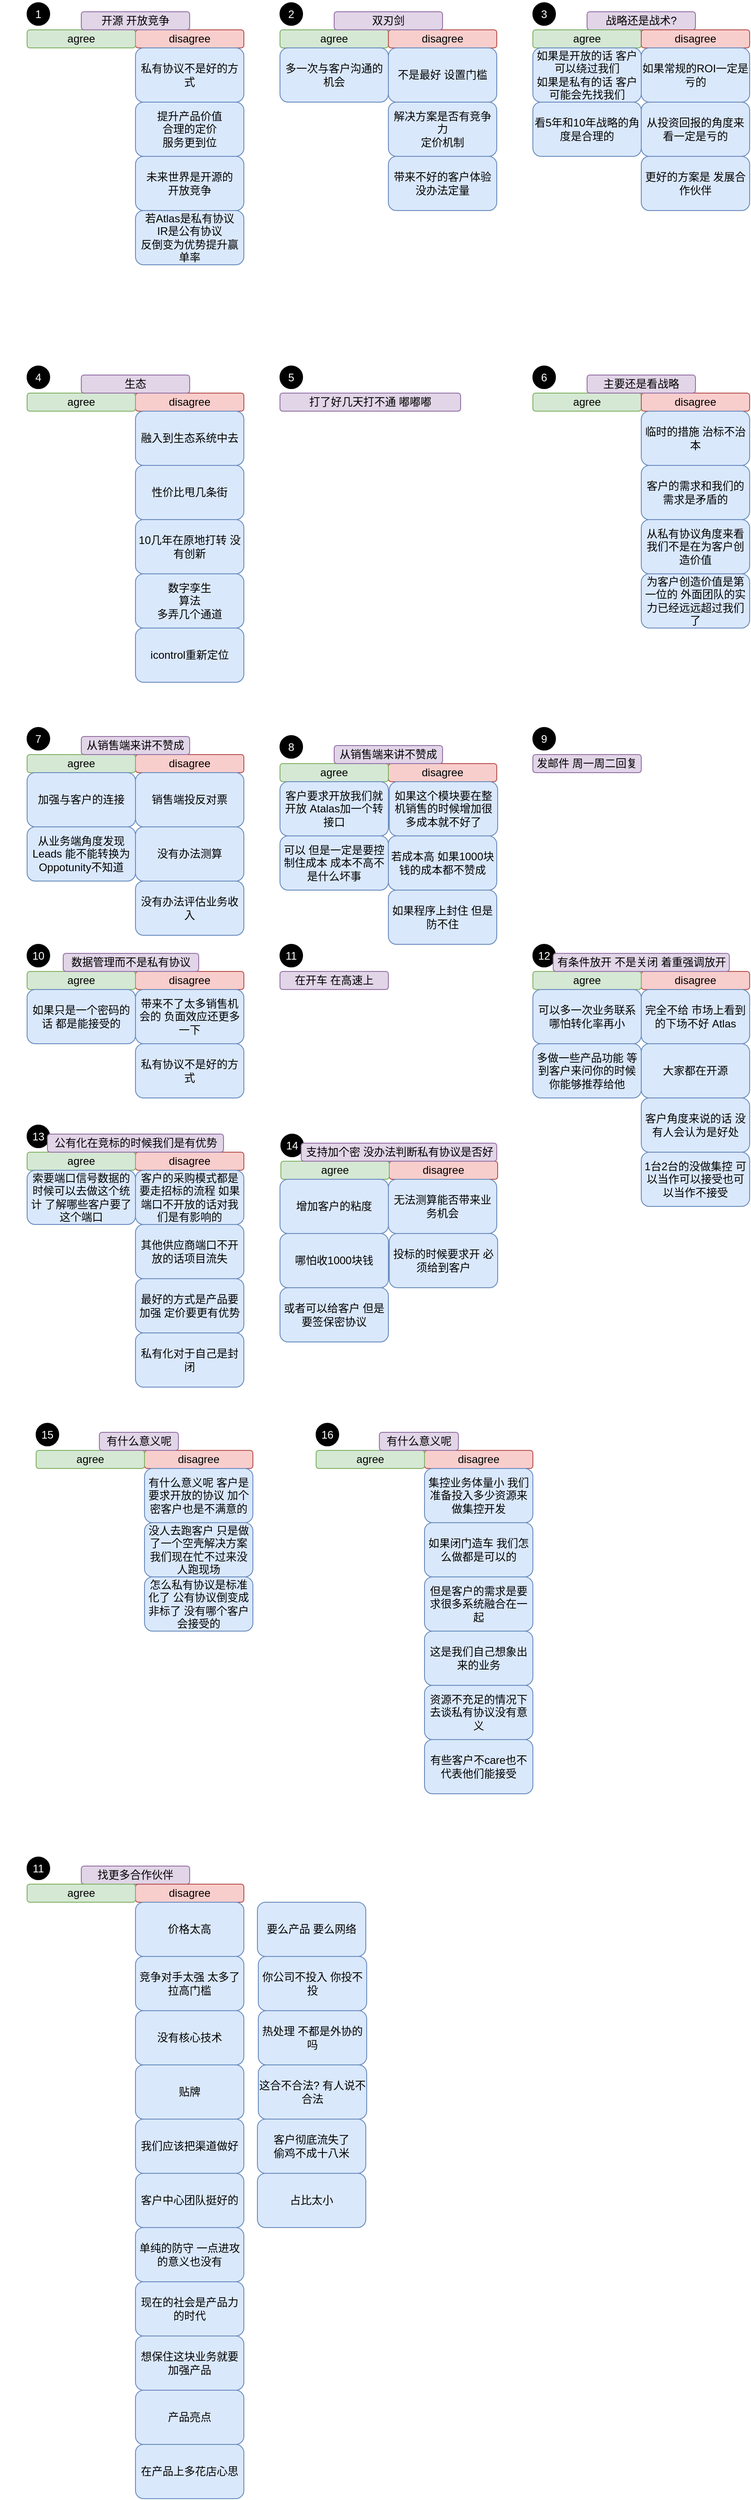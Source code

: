 <mxfile version="21.3.3" type="github">
  <diagram name="Page-1" id="Hgpaj0lZGDFiAf12FXzT">
    <mxGraphModel dx="1560" dy="912" grid="1" gridSize="10" guides="1" tooltips="1" connect="1" arrows="1" fold="1" page="1" pageScale="1" pageWidth="850" pageHeight="1100" math="0" shadow="0">
      <root>
        <mxCell id="0" />
        <mxCell id="1" parent="0" />
        <mxCell id="8dykpLfIF0X6sRC6czNQ-1" value="agree" style="rounded=1;whiteSpace=wrap;html=1;fillColor=#d5e8d4;strokeColor=#82b366;" vertex="1" parent="1">
          <mxGeometry x="320" y="218" width="120" height="20" as="geometry" />
        </mxCell>
        <mxCell id="8dykpLfIF0X6sRC6czNQ-2" value="disagree" style="rounded=1;whiteSpace=wrap;html=1;fillColor=#f8cecc;strokeColor=#b85450;" vertex="1" parent="1">
          <mxGeometry x="160" y="218" width="120" height="20" as="geometry" />
        </mxCell>
        <mxCell id="8dykpLfIF0X6sRC6czNQ-3" value="提升产品价值&lt;br&gt;合理的定价&lt;br&gt;服务更到位" style="rounded=1;whiteSpace=wrap;html=1;fillColor=#dae8fc;strokeColor=#6c8ebf;" vertex="1" parent="1">
          <mxGeometry x="160" y="298" width="120" height="60" as="geometry" />
        </mxCell>
        <mxCell id="8dykpLfIF0X6sRC6czNQ-4" value="未来世界是开源的&lt;br&gt;开放竞争" style="rounded=1;whiteSpace=wrap;html=1;fillColor=#dae8fc;strokeColor=#6c8ebf;" vertex="1" parent="1">
          <mxGeometry x="160" y="358" width="120" height="60" as="geometry" />
        </mxCell>
        <mxCell id="8dykpLfIF0X6sRC6czNQ-5" value="若Atlas是私有协议&lt;br&gt;IR是公有协议&lt;br&gt;反倒变为优势提升赢单率" style="rounded=1;whiteSpace=wrap;html=1;fillColor=#dae8fc;strokeColor=#6c8ebf;" vertex="1" parent="1">
          <mxGeometry x="160" y="418" width="120" height="60" as="geometry" />
        </mxCell>
        <mxCell id="8dykpLfIF0X6sRC6czNQ-6" value="多一次与客户沟通的机会" style="rounded=1;whiteSpace=wrap;html=1;fillColor=#dae8fc;strokeColor=#6c8ebf;" vertex="1" parent="1">
          <mxGeometry x="320" y="238" width="120" height="60" as="geometry" />
        </mxCell>
        <mxCell id="8dykpLfIF0X6sRC6czNQ-7" value="&lt;font color=&quot;#ffffff&quot;&gt;1&lt;/font&gt;" style="ellipse;whiteSpace=wrap;html=1;aspect=fixed;fillColor=#000000;" vertex="1" parent="1">
          <mxGeometry x="40" y="188" width="25" height="25" as="geometry" />
        </mxCell>
        <mxCell id="8dykpLfIF0X6sRC6czNQ-8" value="&lt;font color=&quot;#ffffff&quot;&gt;2&lt;/font&gt;" style="ellipse;whiteSpace=wrap;html=1;aspect=fixed;fillColor=#000000;" vertex="1" parent="1">
          <mxGeometry x="320" y="188" width="25" height="25" as="geometry" />
        </mxCell>
        <mxCell id="8dykpLfIF0X6sRC6czNQ-9" value="disagree" style="rounded=1;whiteSpace=wrap;html=1;fillColor=#f8cecc;strokeColor=#b85450;" vertex="1" parent="1">
          <mxGeometry x="440" y="218" width="120" height="20" as="geometry" />
        </mxCell>
        <mxCell id="8dykpLfIF0X6sRC6czNQ-10" value="不是最好 设置门槛" style="rounded=1;whiteSpace=wrap;html=1;fillColor=#dae8fc;strokeColor=#6c8ebf;" vertex="1" parent="1">
          <mxGeometry x="440" y="238" width="120" height="60" as="geometry" />
        </mxCell>
        <mxCell id="8dykpLfIF0X6sRC6czNQ-11" value="解决方案是否有竞争力&lt;br&gt;定价机制" style="rounded=1;whiteSpace=wrap;html=1;fillColor=#dae8fc;strokeColor=#6c8ebf;" vertex="1" parent="1">
          <mxGeometry x="440" y="298" width="120" height="60" as="geometry" />
        </mxCell>
        <mxCell id="8dykpLfIF0X6sRC6czNQ-12" value="带来不好的客户体验&lt;br&gt;没办法定量" style="rounded=1;whiteSpace=wrap;html=1;fillColor=#dae8fc;strokeColor=#6c8ebf;" vertex="1" parent="1">
          <mxGeometry x="440" y="358" width="120" height="60" as="geometry" />
        </mxCell>
        <mxCell id="8dykpLfIF0X6sRC6czNQ-13" value="&lt;font color=&quot;#ffffff&quot;&gt;3&lt;/font&gt;" style="ellipse;whiteSpace=wrap;html=1;aspect=fixed;fillColor=#000000;" vertex="1" parent="1">
          <mxGeometry x="600" y="188" width="25" height="25" as="geometry" />
        </mxCell>
        <mxCell id="8dykpLfIF0X6sRC6czNQ-14" value="战略还是战术?" style="rounded=1;whiteSpace=wrap;html=1;fillColor=#e1d5e7;strokeColor=#9673a6;" vertex="1" parent="1">
          <mxGeometry x="660" y="198" width="120" height="20" as="geometry" />
        </mxCell>
        <mxCell id="8dykpLfIF0X6sRC6czNQ-15" value="agree" style="rounded=1;whiteSpace=wrap;html=1;fillColor=#d5e8d4;strokeColor=#82b366;" vertex="1" parent="1">
          <mxGeometry x="600" y="218" width="120" height="20" as="geometry" />
        </mxCell>
        <mxCell id="8dykpLfIF0X6sRC6czNQ-16" value="disagree" style="rounded=1;whiteSpace=wrap;html=1;fillColor=#f8cecc;strokeColor=#b85450;" vertex="1" parent="1">
          <mxGeometry x="720" y="218" width="120" height="20" as="geometry" />
        </mxCell>
        <mxCell id="8dykpLfIF0X6sRC6czNQ-17" value="agree" style="rounded=1;whiteSpace=wrap;html=1;fillColor=#d5e8d4;strokeColor=#82b366;" vertex="1" parent="1">
          <mxGeometry x="40" y="218" width="120" height="20" as="geometry" />
        </mxCell>
        <mxCell id="8dykpLfIF0X6sRC6czNQ-18" value="如果是开放的话 客户可以绕过我们&lt;br&gt;如果是私有的话 客户可能会先找我们" style="rounded=1;whiteSpace=wrap;html=1;fillColor=#dae8fc;strokeColor=#6c8ebf;" vertex="1" parent="1">
          <mxGeometry x="600" y="238" width="120" height="60" as="geometry" />
        </mxCell>
        <mxCell id="8dykpLfIF0X6sRC6czNQ-19" value="如果常规的ROI一定是亏的" style="rounded=1;whiteSpace=wrap;html=1;fillColor=#dae8fc;strokeColor=#6c8ebf;" vertex="1" parent="1">
          <mxGeometry x="720" y="238" width="120" height="60" as="geometry" />
        </mxCell>
        <mxCell id="8dykpLfIF0X6sRC6czNQ-20" value="看5年和10年战略的角度是合理的" style="rounded=1;whiteSpace=wrap;html=1;fillColor=#dae8fc;strokeColor=#6c8ebf;" vertex="1" parent="1">
          <mxGeometry x="600" y="298" width="120" height="60" as="geometry" />
        </mxCell>
        <mxCell id="8dykpLfIF0X6sRC6czNQ-21" value="从投资回报的角度来看一定是亏的" style="rounded=1;whiteSpace=wrap;html=1;fillColor=#dae8fc;strokeColor=#6c8ebf;" vertex="1" parent="1">
          <mxGeometry x="720" y="298" width="120" height="60" as="geometry" />
        </mxCell>
        <mxCell id="8dykpLfIF0X6sRC6czNQ-22" value="更好的方案是 发展合作伙伴" style="rounded=1;whiteSpace=wrap;html=1;fillColor=#dae8fc;strokeColor=#6c8ebf;" vertex="1" parent="1">
          <mxGeometry x="720" y="358" width="120" height="60" as="geometry" />
        </mxCell>
        <mxCell id="8dykpLfIF0X6sRC6czNQ-23" value="&lt;font color=&quot;#ffffff&quot;&gt;4&lt;/font&gt;" style="ellipse;whiteSpace=wrap;html=1;aspect=fixed;fillColor=#000000;" vertex="1" parent="1">
          <mxGeometry x="40" y="590" width="25" height="25" as="geometry" />
        </mxCell>
        <mxCell id="8dykpLfIF0X6sRC6czNQ-24" value="disagree" style="rounded=1;whiteSpace=wrap;html=1;fillColor=#f8cecc;strokeColor=#b85450;" vertex="1" parent="1">
          <mxGeometry x="160" y="620" width="120" height="20" as="geometry" />
        </mxCell>
        <mxCell id="8dykpLfIF0X6sRC6czNQ-25" value="agree" style="rounded=1;whiteSpace=wrap;html=1;fillColor=#d5e8d4;strokeColor=#82b366;" vertex="1" parent="1">
          <mxGeometry x="40" y="620" width="120" height="20" as="geometry" />
        </mxCell>
        <mxCell id="8dykpLfIF0X6sRC6czNQ-26" value="融入到生态系统中去" style="rounded=1;whiteSpace=wrap;html=1;fillColor=#dae8fc;strokeColor=#6c8ebf;" vertex="1" parent="1">
          <mxGeometry x="160" y="640" width="120" height="60" as="geometry" />
        </mxCell>
        <mxCell id="8dykpLfIF0X6sRC6czNQ-27" value="10几年在原地打转 没有创新" style="rounded=1;whiteSpace=wrap;html=1;fillColor=#dae8fc;strokeColor=#6c8ebf;" vertex="1" parent="1">
          <mxGeometry x="160" y="760" width="120" height="60" as="geometry" />
        </mxCell>
        <mxCell id="8dykpLfIF0X6sRC6czNQ-28" value="数字孪生&lt;br&gt;算法&lt;br&gt;多弄几个通道" style="rounded=1;whiteSpace=wrap;html=1;fillColor=#dae8fc;strokeColor=#6c8ebf;" vertex="1" parent="1">
          <mxGeometry x="160" y="820" width="120" height="60" as="geometry" />
        </mxCell>
        <mxCell id="8dykpLfIF0X6sRC6czNQ-29" value="icontrol重新定位" style="rounded=1;whiteSpace=wrap;html=1;fillColor=#dae8fc;strokeColor=#6c8ebf;" vertex="1" parent="1">
          <mxGeometry x="160" y="880" width="120" height="60" as="geometry" />
        </mxCell>
        <mxCell id="8dykpLfIF0X6sRC6czNQ-30" value="性价比甩几条街" style="rounded=1;whiteSpace=wrap;html=1;fillColor=#dae8fc;strokeColor=#6c8ebf;" vertex="1" parent="1">
          <mxGeometry x="160" y="700" width="120" height="60" as="geometry" />
        </mxCell>
        <mxCell id="8dykpLfIF0X6sRC6czNQ-31" value="&lt;font color=&quot;#ffffff&quot;&gt;5&lt;/font&gt;" style="ellipse;whiteSpace=wrap;html=1;aspect=fixed;fillColor=#000000;" vertex="1" parent="1">
          <mxGeometry x="320" y="590" width="25" height="25" as="geometry" />
        </mxCell>
        <mxCell id="8dykpLfIF0X6sRC6czNQ-32" value="打了好几天打不通 嘟嘟嘟" style="rounded=1;whiteSpace=wrap;html=1;fillColor=#e1d5e7;strokeColor=#9673a6;" vertex="1" parent="1">
          <mxGeometry x="320" y="620" width="200" height="20" as="geometry" />
        </mxCell>
        <mxCell id="8dykpLfIF0X6sRC6czNQ-33" value="&lt;font color=&quot;#ffffff&quot;&gt;6&lt;/font&gt;" style="ellipse;whiteSpace=wrap;html=1;aspect=fixed;fillColor=#000000;" vertex="1" parent="1">
          <mxGeometry x="600" y="590" width="25" height="25" as="geometry" />
        </mxCell>
        <mxCell id="8dykpLfIF0X6sRC6czNQ-34" value="agree" style="rounded=1;whiteSpace=wrap;html=1;fillColor=#d5e8d4;strokeColor=#82b366;" vertex="1" parent="1">
          <mxGeometry x="600" y="620" width="120" height="20" as="geometry" />
        </mxCell>
        <mxCell id="8dykpLfIF0X6sRC6czNQ-35" value="disagree" style="rounded=1;whiteSpace=wrap;html=1;fillColor=#f8cecc;strokeColor=#b85450;" vertex="1" parent="1">
          <mxGeometry x="720" y="620" width="120" height="20" as="geometry" />
        </mxCell>
        <mxCell id="8dykpLfIF0X6sRC6czNQ-36" value="主要还是看战略" style="rounded=1;whiteSpace=wrap;html=1;fillColor=#e1d5e7;strokeColor=#9673a6;" vertex="1" parent="1">
          <mxGeometry x="660" y="600" width="120" height="20" as="geometry" />
        </mxCell>
        <mxCell id="8dykpLfIF0X6sRC6czNQ-37" value="临时的措施 治标不治本" style="rounded=1;whiteSpace=wrap;html=1;fillColor=#dae8fc;strokeColor=#6c8ebf;" vertex="1" parent="1">
          <mxGeometry x="720" y="640" width="120" height="60" as="geometry" />
        </mxCell>
        <mxCell id="8dykpLfIF0X6sRC6czNQ-38" value="客户的需求和我们的需求是矛盾的" style="rounded=1;whiteSpace=wrap;html=1;fillColor=#dae8fc;strokeColor=#6c8ebf;" vertex="1" parent="1">
          <mxGeometry x="720" y="700" width="120" height="60" as="geometry" />
        </mxCell>
        <mxCell id="8dykpLfIF0X6sRC6czNQ-39" value="从私有协议角度来看我们不是在为客户创造价值" style="rounded=1;whiteSpace=wrap;html=1;fillColor=#dae8fc;strokeColor=#6c8ebf;" vertex="1" parent="1">
          <mxGeometry x="720" y="760" width="120" height="60" as="geometry" />
        </mxCell>
        <mxCell id="8dykpLfIF0X6sRC6czNQ-40" value="为客户创造价值是第一位的 外面团队的实力已经远远超过我们了" style="rounded=1;whiteSpace=wrap;html=1;fillColor=#dae8fc;strokeColor=#6c8ebf;" vertex="1" parent="1">
          <mxGeometry x="720" y="820" width="120" height="60" as="geometry" />
        </mxCell>
        <mxCell id="8dykpLfIF0X6sRC6czNQ-41" value="&lt;font color=&quot;#ffffff&quot;&gt;7&lt;/font&gt;" style="ellipse;whiteSpace=wrap;html=1;aspect=fixed;fillColor=#000000;" vertex="1" parent="1">
          <mxGeometry x="40" y="990" width="25" height="25" as="geometry" />
        </mxCell>
        <mxCell id="8dykpLfIF0X6sRC6czNQ-42" value="disagree" style="rounded=1;whiteSpace=wrap;html=1;fillColor=#f8cecc;strokeColor=#b85450;" vertex="1" parent="1">
          <mxGeometry x="160" y="1020" width="120" height="20" as="geometry" />
        </mxCell>
        <mxCell id="8dykpLfIF0X6sRC6czNQ-43" value="agree" style="rounded=1;whiteSpace=wrap;html=1;fillColor=#d5e8d4;strokeColor=#82b366;" vertex="1" parent="1">
          <mxGeometry x="40" y="1020" width="120" height="20" as="geometry" />
        </mxCell>
        <mxCell id="8dykpLfIF0X6sRC6czNQ-44" value="销售端投反对票" style="rounded=1;whiteSpace=wrap;html=1;fillColor=#dae8fc;strokeColor=#6c8ebf;" vertex="1" parent="1">
          <mxGeometry x="160" y="1040" width="120" height="60" as="geometry" />
        </mxCell>
        <mxCell id="8dykpLfIF0X6sRC6czNQ-45" value="没有办法测算" style="rounded=1;whiteSpace=wrap;html=1;fillColor=#dae8fc;strokeColor=#6c8ebf;" vertex="1" parent="1">
          <mxGeometry x="160" y="1100" width="120" height="60" as="geometry" />
        </mxCell>
        <mxCell id="8dykpLfIF0X6sRC6czNQ-46" value="加强与客户的连接" style="rounded=1;whiteSpace=wrap;html=1;fillColor=#dae8fc;strokeColor=#6c8ebf;" vertex="1" parent="1">
          <mxGeometry x="40" y="1040" width="120" height="60" as="geometry" />
        </mxCell>
        <mxCell id="8dykpLfIF0X6sRC6czNQ-47" value="没有办法评估业务收入" style="rounded=1;whiteSpace=wrap;html=1;fillColor=#dae8fc;strokeColor=#6c8ebf;" vertex="1" parent="1">
          <mxGeometry x="160" y="1160" width="120" height="60" as="geometry" />
        </mxCell>
        <mxCell id="8dykpLfIF0X6sRC6czNQ-48" value="从业务端角度发现Leads 能不能转换为Oppotunity不知道" style="rounded=1;whiteSpace=wrap;html=1;fillColor=#dae8fc;strokeColor=#6c8ebf;" vertex="1" parent="1">
          <mxGeometry x="40" y="1100" width="120" height="60" as="geometry" />
        </mxCell>
        <mxCell id="8dykpLfIF0X6sRC6czNQ-49" value="&lt;font color=&quot;#ffffff&quot;&gt;8&lt;/font&gt;" style="ellipse;whiteSpace=wrap;html=1;aspect=fixed;fillColor=#000000;" vertex="1" parent="1">
          <mxGeometry x="320" y="999" width="25" height="25" as="geometry" />
        </mxCell>
        <mxCell id="8dykpLfIF0X6sRC6czNQ-50" value="&lt;font color=&quot;#ffffff&quot;&gt;9&lt;/font&gt;" style="ellipse;whiteSpace=wrap;html=1;aspect=fixed;fillColor=#000000;" vertex="1" parent="1">
          <mxGeometry x="600" y="990" width="25" height="25" as="geometry" />
        </mxCell>
        <mxCell id="8dykpLfIF0X6sRC6czNQ-51" value="发邮件 周一周二回复" style="rounded=1;whiteSpace=wrap;html=1;fillColor=#e1d5e7;strokeColor=#9673a6;" vertex="1" parent="1">
          <mxGeometry x="600" y="1020" width="120" height="20" as="geometry" />
        </mxCell>
        <mxCell id="8dykpLfIF0X6sRC6czNQ-52" value="&lt;font color=&quot;#ffffff&quot;&gt;10&lt;/font&gt;" style="ellipse;whiteSpace=wrap;html=1;aspect=fixed;fillColor=#000000;" vertex="1" parent="1">
          <mxGeometry x="40" y="1230" width="25" height="25" as="geometry" />
        </mxCell>
        <mxCell id="8dykpLfIF0X6sRC6czNQ-53" value="disagree" style="rounded=1;whiteSpace=wrap;html=1;fillColor=#f8cecc;strokeColor=#b85450;" vertex="1" parent="1">
          <mxGeometry x="160" y="1260" width="120" height="20" as="geometry" />
        </mxCell>
        <mxCell id="8dykpLfIF0X6sRC6czNQ-54" value="agree" style="rounded=1;whiteSpace=wrap;html=1;fillColor=#d5e8d4;strokeColor=#82b366;" vertex="1" parent="1">
          <mxGeometry x="40" y="1260" width="120" height="20" as="geometry" />
        </mxCell>
        <mxCell id="8dykpLfIF0X6sRC6czNQ-55" value="带来不了太多销售机会的 负面效应还更多一下" style="rounded=1;whiteSpace=wrap;html=1;fillColor=#dae8fc;strokeColor=#6c8ebf;" vertex="1" parent="1">
          <mxGeometry x="160" y="1280" width="120" height="60" as="geometry" />
        </mxCell>
        <mxCell id="8dykpLfIF0X6sRC6czNQ-56" value="如果只是一个密码的话 都是能接受的" style="rounded=1;whiteSpace=wrap;html=1;fillColor=#dae8fc;strokeColor=#6c8ebf;" vertex="1" parent="1">
          <mxGeometry x="40" y="1280" width="120" height="60" as="geometry" />
        </mxCell>
        <mxCell id="8dykpLfIF0X6sRC6czNQ-57" value="" style="shape=image;html=1;verticalAlign=top;verticalLabelPosition=bottom;labelBackgroundColor=#ffffff;imageAspect=0;aspect=fixed;image=https://cdn4.iconfinder.com/data/icons/essentials-72/24/039_-_Cross-128.png" vertex="1" parent="1">
          <mxGeometry x="10" y="185.5" width="30" height="30" as="geometry" />
        </mxCell>
        <mxCell id="8dykpLfIF0X6sRC6czNQ-58" value="" style="shape=image;html=1;verticalAlign=top;verticalLabelPosition=bottom;labelBackgroundColor=#ffffff;imageAspect=0;aspect=fixed;image=https://cdn4.iconfinder.com/data/icons/web-ui-color/128/Checkmark-128.png" vertex="1" parent="1">
          <mxGeometry x="290" y="185.5" width="30" height="30" as="geometry" />
        </mxCell>
        <mxCell id="8dykpLfIF0X6sRC6czNQ-59" value="" style="shape=image;html=1;verticalAlign=top;verticalLabelPosition=bottom;labelBackgroundColor=#ffffff;imageAspect=0;aspect=fixed;image=https://cdn4.iconfinder.com/data/icons/web-ui-color/128/Checkmark-128.png" vertex="1" parent="1">
          <mxGeometry x="570" y="185.5" width="30" height="30" as="geometry" />
        </mxCell>
        <mxCell id="8dykpLfIF0X6sRC6czNQ-60" value="" style="shape=image;html=1;verticalAlign=top;verticalLabelPosition=bottom;labelBackgroundColor=#ffffff;imageAspect=0;aspect=fixed;image=https://cdn4.iconfinder.com/data/icons/essentials-72/24/039_-_Cross-128.png" vertex="1" parent="1">
          <mxGeometry x="10" y="587.5" width="30" height="30" as="geometry" />
        </mxCell>
        <mxCell id="8dykpLfIF0X6sRC6czNQ-61" value="" style="shape=image;html=1;verticalAlign=top;verticalLabelPosition=bottom;labelBackgroundColor=#ffffff;imageAspect=0;aspect=fixed;image=https://cdn4.iconfinder.com/data/icons/web-ui-color/128/Checkmark-128.png" vertex="1" parent="1">
          <mxGeometry x="570" y="587.5" width="30" height="30" as="geometry" />
        </mxCell>
        <mxCell id="8dykpLfIF0X6sRC6czNQ-62" value="" style="shape=image;html=1;verticalAlign=top;verticalLabelPosition=bottom;labelBackgroundColor=#ffffff;imageAspect=0;aspect=fixed;image=https://cdn4.iconfinder.com/data/icons/essentials-72/24/039_-_Cross-128.png" vertex="1" parent="1">
          <mxGeometry x="10" y="987.5" width="30" height="30" as="geometry" />
        </mxCell>
        <mxCell id="8dykpLfIF0X6sRC6czNQ-63" value="数据管理而不是私有协议" style="rounded=1;whiteSpace=wrap;html=1;fillColor=#e1d5e7;strokeColor=#9673a6;" vertex="1" parent="1">
          <mxGeometry x="80" y="1240" width="150" height="20" as="geometry" />
        </mxCell>
        <mxCell id="8dykpLfIF0X6sRC6czNQ-64" value="私有协议不是好的方式" style="rounded=1;whiteSpace=wrap;html=1;fillColor=#dae8fc;strokeColor=#6c8ebf;" vertex="1" parent="1">
          <mxGeometry x="160" y="1340" width="120" height="60" as="geometry" />
        </mxCell>
        <mxCell id="8dykpLfIF0X6sRC6czNQ-65" value="私有协议不是好的方式" style="rounded=1;whiteSpace=wrap;html=1;fillColor=#dae8fc;strokeColor=#6c8ebf;" vertex="1" parent="1">
          <mxGeometry x="160" y="238" width="120" height="60" as="geometry" />
        </mxCell>
        <mxCell id="8dykpLfIF0X6sRC6czNQ-66" value="开源 开放竞争" style="rounded=1;whiteSpace=wrap;html=1;fillColor=#e1d5e7;strokeColor=#9673a6;" vertex="1" parent="1">
          <mxGeometry x="100" y="198" width="120" height="20" as="geometry" />
        </mxCell>
        <mxCell id="8dykpLfIF0X6sRC6czNQ-67" value="生态" style="rounded=1;whiteSpace=wrap;html=1;fillColor=#e1d5e7;strokeColor=#9673a6;" vertex="1" parent="1">
          <mxGeometry x="100" y="600" width="120" height="20" as="geometry" />
        </mxCell>
        <mxCell id="8dykpLfIF0X6sRC6czNQ-68" value="从销售端来讲不赞成" style="rounded=1;whiteSpace=wrap;html=1;fillColor=#e1d5e7;strokeColor=#9673a6;" vertex="1" parent="1">
          <mxGeometry x="100" y="1000" width="120" height="20" as="geometry" />
        </mxCell>
        <mxCell id="8dykpLfIF0X6sRC6czNQ-69" value="双刃剑" style="rounded=1;whiteSpace=wrap;html=1;fillColor=#e1d5e7;strokeColor=#9673a6;" vertex="1" parent="1">
          <mxGeometry x="380" y="198" width="120" height="20" as="geometry" />
        </mxCell>
        <mxCell id="8dykpLfIF0X6sRC6czNQ-70" value="&lt;font color=&quot;#ffffff&quot;&gt;11&lt;/font&gt;" style="ellipse;whiteSpace=wrap;html=1;aspect=fixed;fillColor=#000000;" vertex="1" parent="1">
          <mxGeometry x="320" y="1230" width="25" height="25" as="geometry" />
        </mxCell>
        <mxCell id="8dykpLfIF0X6sRC6czNQ-71" value="在开车 在高速上" style="rounded=1;whiteSpace=wrap;html=1;fillColor=#e1d5e7;strokeColor=#9673a6;" vertex="1" parent="1">
          <mxGeometry x="320" y="1260" width="120" height="20" as="geometry" />
        </mxCell>
        <mxCell id="8dykpLfIF0X6sRC6czNQ-72" value="&lt;font color=&quot;#ffffff&quot;&gt;12&lt;/font&gt;" style="ellipse;whiteSpace=wrap;html=1;aspect=fixed;fillColor=#000000;" vertex="1" parent="1">
          <mxGeometry x="600" y="1230" width="25" height="25" as="geometry" />
        </mxCell>
        <mxCell id="8dykpLfIF0X6sRC6czNQ-73" value="disagree" style="rounded=1;whiteSpace=wrap;html=1;fillColor=#f8cecc;strokeColor=#b85450;" vertex="1" parent="1">
          <mxGeometry x="720" y="1260" width="120" height="20" as="geometry" />
        </mxCell>
        <mxCell id="8dykpLfIF0X6sRC6czNQ-74" value="agree" style="rounded=1;whiteSpace=wrap;html=1;fillColor=#d5e8d4;strokeColor=#82b366;" vertex="1" parent="1">
          <mxGeometry x="600" y="1260" width="120" height="20" as="geometry" />
        </mxCell>
        <mxCell id="8dykpLfIF0X6sRC6czNQ-75" value="完全不给 市场上看到的下场不好 Atlas" style="rounded=1;whiteSpace=wrap;html=1;fillColor=#dae8fc;strokeColor=#6c8ebf;" vertex="1" parent="1">
          <mxGeometry x="720" y="1280" width="120" height="60" as="geometry" />
        </mxCell>
        <mxCell id="8dykpLfIF0X6sRC6czNQ-76" value="可以多一次业务联系 哪怕转化率再小" style="rounded=1;whiteSpace=wrap;html=1;fillColor=#dae8fc;strokeColor=#6c8ebf;" vertex="1" parent="1">
          <mxGeometry x="600" y="1280" width="120" height="60" as="geometry" />
        </mxCell>
        <mxCell id="8dykpLfIF0X6sRC6czNQ-77" value="大家都在开源" style="rounded=1;whiteSpace=wrap;html=1;fillColor=#dae8fc;strokeColor=#6c8ebf;" vertex="1" parent="1">
          <mxGeometry x="720" y="1340" width="120" height="60" as="geometry" />
        </mxCell>
        <mxCell id="8dykpLfIF0X6sRC6czNQ-78" value="有条件放开 不是关闭 着重强调放开" style="rounded=1;whiteSpace=wrap;html=1;fillColor=#e1d5e7;strokeColor=#9673a6;" vertex="1" parent="1">
          <mxGeometry x="622.5" y="1240" width="195" height="20" as="geometry" />
        </mxCell>
        <mxCell id="8dykpLfIF0X6sRC6czNQ-79" value="客户角度来说的话 没有人会认为是好处" style="rounded=1;whiteSpace=wrap;html=1;fillColor=#dae8fc;strokeColor=#6c8ebf;" vertex="1" parent="1">
          <mxGeometry x="720" y="1400" width="120" height="60" as="geometry" />
        </mxCell>
        <mxCell id="8dykpLfIF0X6sRC6czNQ-80" value="1台2台的没做集控 可以当作可以接受也可以当作不接受" style="rounded=1;whiteSpace=wrap;html=1;fillColor=#dae8fc;strokeColor=#6c8ebf;" vertex="1" parent="1">
          <mxGeometry x="720" y="1460" width="120" height="60" as="geometry" />
        </mxCell>
        <mxCell id="8dykpLfIF0X6sRC6czNQ-81" value="多做一些产品功能 等到客户来问你的时候 你能够推荐给他" style="rounded=1;whiteSpace=wrap;html=1;fillColor=#dae8fc;strokeColor=#6c8ebf;" vertex="1" parent="1">
          <mxGeometry x="600" y="1340" width="120" height="60" as="geometry" />
        </mxCell>
        <mxCell id="8dykpLfIF0X6sRC6czNQ-82" value="&lt;font color=&quot;#ffffff&quot;&gt;13&lt;/font&gt;" style="ellipse;whiteSpace=wrap;html=1;aspect=fixed;fillColor=#000000;" vertex="1" parent="1">
          <mxGeometry x="40" y="1430" width="25" height="25" as="geometry" />
        </mxCell>
        <mxCell id="8dykpLfIF0X6sRC6czNQ-83" value="disagree" style="rounded=1;whiteSpace=wrap;html=1;fillColor=#f8cecc;strokeColor=#b85450;" vertex="1" parent="1">
          <mxGeometry x="160" y="1460" width="120" height="20" as="geometry" />
        </mxCell>
        <mxCell id="8dykpLfIF0X6sRC6czNQ-84" value="agree" style="rounded=1;whiteSpace=wrap;html=1;fillColor=#d5e8d4;strokeColor=#82b366;" vertex="1" parent="1">
          <mxGeometry x="40" y="1460" width="120" height="20" as="geometry" />
        </mxCell>
        <mxCell id="8dykpLfIF0X6sRC6czNQ-85" value="公有化在竞标的时候我们是有优势" style="rounded=1;whiteSpace=wrap;html=1;fillColor=#e1d5e7;strokeColor=#9673a6;" vertex="1" parent="1">
          <mxGeometry x="62.5" y="1440" width="195" height="20" as="geometry" />
        </mxCell>
        <mxCell id="8dykpLfIF0X6sRC6czNQ-86" value="其他供应商端口不开放的话项目流失" style="rounded=1;whiteSpace=wrap;html=1;fillColor=#dae8fc;strokeColor=#6c8ebf;" vertex="1" parent="1">
          <mxGeometry x="160" y="1540" width="120" height="60" as="geometry" />
        </mxCell>
        <mxCell id="8dykpLfIF0X6sRC6czNQ-87" value="客户的采购模式都是要走招标的流程 如果端口不开放的话对我们是有影响的" style="rounded=1;whiteSpace=wrap;html=1;fillColor=#dae8fc;strokeColor=#6c8ebf;" vertex="1" parent="1">
          <mxGeometry x="160" y="1480" width="120" height="60" as="geometry" />
        </mxCell>
        <mxCell id="8dykpLfIF0X6sRC6czNQ-88" value="最好的方式是产品要加强 定价要更有优势" style="rounded=1;whiteSpace=wrap;html=1;fillColor=#dae8fc;strokeColor=#6c8ebf;" vertex="1" parent="1">
          <mxGeometry x="160" y="1600" width="120" height="60" as="geometry" />
        </mxCell>
        <mxCell id="8dykpLfIF0X6sRC6czNQ-89" value="私有化对于自己是封闭" style="rounded=1;whiteSpace=wrap;html=1;fillColor=#dae8fc;strokeColor=#6c8ebf;" vertex="1" parent="1">
          <mxGeometry x="160" y="1660" width="120" height="60" as="geometry" />
        </mxCell>
        <mxCell id="8dykpLfIF0X6sRC6czNQ-90" value="索要端口信号数据的时候可以去做这个统计 了解哪些客户要了这个端口" style="rounded=1;whiteSpace=wrap;html=1;fillColor=#dae8fc;strokeColor=#6c8ebf;" vertex="1" parent="1">
          <mxGeometry x="40" y="1480" width="120" height="60" as="geometry" />
        </mxCell>
        <mxCell id="8dykpLfIF0X6sRC6czNQ-91" value="&lt;font color=&quot;#ffffff&quot;&gt;14&lt;/font&gt;" style="ellipse;whiteSpace=wrap;html=1;aspect=fixed;fillColor=#000000;" vertex="1" parent="1">
          <mxGeometry x="321" y="1440" width="25" height="25" as="geometry" />
        </mxCell>
        <mxCell id="8dykpLfIF0X6sRC6czNQ-92" value="disagree" style="rounded=1;whiteSpace=wrap;html=1;fillColor=#f8cecc;strokeColor=#b85450;" vertex="1" parent="1">
          <mxGeometry x="441" y="1470" width="120" height="20" as="geometry" />
        </mxCell>
        <mxCell id="8dykpLfIF0X6sRC6czNQ-93" value="agree" style="rounded=1;whiteSpace=wrap;html=1;fillColor=#d5e8d4;strokeColor=#82b366;" vertex="1" parent="1">
          <mxGeometry x="321" y="1470" width="120" height="20" as="geometry" />
        </mxCell>
        <mxCell id="8dykpLfIF0X6sRC6czNQ-94" value="支持加个密 没办法判断私有协议是否好" style="rounded=1;whiteSpace=wrap;html=1;fillColor=#e1d5e7;strokeColor=#9673a6;" vertex="1" parent="1">
          <mxGeometry x="343.5" y="1450" width="216.5" height="20" as="geometry" />
        </mxCell>
        <mxCell id="8dykpLfIF0X6sRC6czNQ-95" value="增加客户的粘度" style="rounded=1;whiteSpace=wrap;html=1;fillColor=#dae8fc;strokeColor=#6c8ebf;" vertex="1" parent="1">
          <mxGeometry x="320" y="1490" width="120" height="60" as="geometry" />
        </mxCell>
        <mxCell id="8dykpLfIF0X6sRC6czNQ-96" value="哪怕收1000块钱" style="rounded=1;whiteSpace=wrap;html=1;fillColor=#dae8fc;strokeColor=#6c8ebf;" vertex="1" parent="1">
          <mxGeometry x="320" y="1550" width="120" height="60" as="geometry" />
        </mxCell>
        <mxCell id="8dykpLfIF0X6sRC6czNQ-97" value="无法测算能否带来业务机会" style="rounded=1;whiteSpace=wrap;html=1;fillColor=#dae8fc;strokeColor=#6c8ebf;" vertex="1" parent="1">
          <mxGeometry x="440" y="1490" width="120" height="60" as="geometry" />
        </mxCell>
        <mxCell id="8dykpLfIF0X6sRC6czNQ-98" value="投标的时候要求开 必须给到客户" style="rounded=1;whiteSpace=wrap;html=1;fillColor=#dae8fc;strokeColor=#6c8ebf;" vertex="1" parent="1">
          <mxGeometry x="441" y="1550" width="120" height="60" as="geometry" />
        </mxCell>
        <mxCell id="8dykpLfIF0X6sRC6czNQ-99" value="或者可以给客户 但是要签保密协议" style="rounded=1;whiteSpace=wrap;html=1;fillColor=#dae8fc;strokeColor=#6c8ebf;" vertex="1" parent="1">
          <mxGeometry x="320" y="1610" width="120" height="60" as="geometry" />
        </mxCell>
        <mxCell id="8dykpLfIF0X6sRC6czNQ-100" value="&lt;font color=&quot;#ffffff&quot;&gt;15&lt;/font&gt;" style="ellipse;whiteSpace=wrap;html=1;aspect=fixed;fillColor=#000000;" vertex="1" parent="1">
          <mxGeometry x="50" y="1760" width="25" height="25" as="geometry" />
        </mxCell>
        <mxCell id="8dykpLfIF0X6sRC6czNQ-101" value="disagree" style="rounded=1;whiteSpace=wrap;html=1;fillColor=#f8cecc;strokeColor=#b85450;" vertex="1" parent="1">
          <mxGeometry x="170" y="1790" width="120" height="20" as="geometry" />
        </mxCell>
        <mxCell id="8dykpLfIF0X6sRC6czNQ-102" value="agree" style="rounded=1;whiteSpace=wrap;html=1;fillColor=#d5e8d4;strokeColor=#82b366;" vertex="1" parent="1">
          <mxGeometry x="50" y="1790" width="120" height="20" as="geometry" />
        </mxCell>
        <mxCell id="8dykpLfIF0X6sRC6czNQ-103" value="有什么意义呢" style="rounded=1;whiteSpace=wrap;html=1;fillColor=#e1d5e7;strokeColor=#9673a6;" vertex="1" parent="1">
          <mxGeometry x="120" y="1770" width="87.5" height="20" as="geometry" />
        </mxCell>
        <mxCell id="8dykpLfIF0X6sRC6czNQ-104" value="有什么意义呢 客户是要求开放的协议 加个密客户也是不满意的" style="rounded=1;whiteSpace=wrap;html=1;fillColor=#dae8fc;strokeColor=#6c8ebf;" vertex="1" parent="1">
          <mxGeometry x="170" y="1810" width="120" height="60" as="geometry" />
        </mxCell>
        <mxCell id="8dykpLfIF0X6sRC6czNQ-105" value="没人去跑客户 只是做了一个空壳解决方案 我们现在忙不过来没人跑现场" style="rounded=1;whiteSpace=wrap;html=1;fillColor=#dae8fc;strokeColor=#6c8ebf;" vertex="1" parent="1">
          <mxGeometry x="170" y="1870" width="120" height="60" as="geometry" />
        </mxCell>
        <mxCell id="8dykpLfIF0X6sRC6czNQ-106" value="怎么私有协议是标准化了 公有协议倒变成非标了 没有哪个客户会接受的" style="rounded=1;whiteSpace=wrap;html=1;fillColor=#dae8fc;strokeColor=#6c8ebf;" vertex="1" parent="1">
          <mxGeometry x="170" y="1930" width="120" height="60" as="geometry" />
        </mxCell>
        <mxCell id="8dykpLfIF0X6sRC6czNQ-107" value="&lt;font color=&quot;#ffffff&quot;&gt;16&lt;/font&gt;" style="ellipse;whiteSpace=wrap;html=1;aspect=fixed;fillColor=#000000;" vertex="1" parent="1">
          <mxGeometry x="360" y="1760" width="25" height="25" as="geometry" />
        </mxCell>
        <mxCell id="8dykpLfIF0X6sRC6czNQ-108" value="disagree" style="rounded=1;whiteSpace=wrap;html=1;fillColor=#f8cecc;strokeColor=#b85450;" vertex="1" parent="1">
          <mxGeometry x="480" y="1790" width="120" height="20" as="geometry" />
        </mxCell>
        <mxCell id="8dykpLfIF0X6sRC6czNQ-109" value="agree" style="rounded=1;whiteSpace=wrap;html=1;fillColor=#d5e8d4;strokeColor=#82b366;" vertex="1" parent="1">
          <mxGeometry x="360" y="1790" width="120" height="20" as="geometry" />
        </mxCell>
        <mxCell id="8dykpLfIF0X6sRC6czNQ-110" value="有什么意义呢" style="rounded=1;whiteSpace=wrap;html=1;fillColor=#e1d5e7;strokeColor=#9673a6;" vertex="1" parent="1">
          <mxGeometry x="430" y="1770" width="87.5" height="20" as="geometry" />
        </mxCell>
        <mxCell id="8dykpLfIF0X6sRC6czNQ-111" value="集控业务体量小 我们准备投入多少资源来做集控开发" style="rounded=1;whiteSpace=wrap;html=1;fillColor=#dae8fc;strokeColor=#6c8ebf;" vertex="1" parent="1">
          <mxGeometry x="480" y="1810" width="120" height="60" as="geometry" />
        </mxCell>
        <mxCell id="8dykpLfIF0X6sRC6czNQ-112" value="如果闭门造车 我们怎么做都是可以的" style="rounded=1;whiteSpace=wrap;html=1;fillColor=#dae8fc;strokeColor=#6c8ebf;" vertex="1" parent="1">
          <mxGeometry x="480" y="1870" width="120" height="60" as="geometry" />
        </mxCell>
        <mxCell id="8dykpLfIF0X6sRC6czNQ-113" value="但是客户的需求是要求很多系统融合在一起" style="rounded=1;whiteSpace=wrap;html=1;fillColor=#dae8fc;strokeColor=#6c8ebf;" vertex="1" parent="1">
          <mxGeometry x="480" y="1930" width="120" height="60" as="geometry" />
        </mxCell>
        <mxCell id="8dykpLfIF0X6sRC6czNQ-114" value="这是我们自己想象出来的业务" style="rounded=1;whiteSpace=wrap;html=1;fillColor=#dae8fc;strokeColor=#6c8ebf;" vertex="1" parent="1">
          <mxGeometry x="480" y="1990" width="120" height="60" as="geometry" />
        </mxCell>
        <mxCell id="8dykpLfIF0X6sRC6czNQ-115" value="资源不充足的情况下 去谈私有协议没有意义" style="rounded=1;whiteSpace=wrap;html=1;fillColor=#dae8fc;strokeColor=#6c8ebf;" vertex="1" parent="1">
          <mxGeometry x="480" y="2050" width="120" height="60" as="geometry" />
        </mxCell>
        <mxCell id="8dykpLfIF0X6sRC6czNQ-116" value="有些客户不care也不代表他们能接受" style="rounded=1;whiteSpace=wrap;html=1;fillColor=#dae8fc;strokeColor=#6c8ebf;" vertex="1" parent="1">
          <mxGeometry x="480" y="2110" width="120" height="60" as="geometry" />
        </mxCell>
        <mxCell id="8dykpLfIF0X6sRC6czNQ-117" value="" style="shape=image;html=1;verticalAlign=top;verticalLabelPosition=bottom;labelBackgroundColor=#ffffff;imageAspect=0;aspect=fixed;image=https://cdn4.iconfinder.com/data/icons/essentials-72/24/039_-_Cross-128.png" vertex="1" parent="1">
          <mxGeometry x="330" y="1757.5" width="30" height="30" as="geometry" />
        </mxCell>
        <mxCell id="8dykpLfIF0X6sRC6czNQ-118" value="" style="shape=image;html=1;verticalAlign=top;verticalLabelPosition=bottom;labelBackgroundColor=#ffffff;imageAspect=0;aspect=fixed;image=https://cdn4.iconfinder.com/data/icons/essentials-72/24/039_-_Cross-128.png" vertex="1" parent="1">
          <mxGeometry x="20" y="1757.5" width="30" height="30" as="geometry" />
        </mxCell>
        <mxCell id="8dykpLfIF0X6sRC6czNQ-119" value="" style="shape=image;html=1;verticalAlign=top;verticalLabelPosition=bottom;labelBackgroundColor=#ffffff;imageAspect=0;aspect=fixed;image=https://cdn4.iconfinder.com/data/icons/web-ui-color/128/Checkmark-128.png" vertex="1" parent="1">
          <mxGeometry x="290" y="1437.5" width="30" height="30" as="geometry" />
        </mxCell>
        <mxCell id="8dykpLfIF0X6sRC6czNQ-120" value="" style="shape=image;html=1;verticalAlign=top;verticalLabelPosition=bottom;labelBackgroundColor=#ffffff;imageAspect=0;aspect=fixed;image=https://cdn4.iconfinder.com/data/icons/essentials-72/24/039_-_Cross-128.png" vertex="1" parent="1">
          <mxGeometry x="10" y="1430" width="30" height="30" as="geometry" />
        </mxCell>
        <mxCell id="8dykpLfIF0X6sRC6czNQ-121" value="" style="shape=image;html=1;verticalAlign=top;verticalLabelPosition=bottom;labelBackgroundColor=#ffffff;imageAspect=0;aspect=fixed;image=https://cdn4.iconfinder.com/data/icons/essentials-72/24/039_-_Cross-128.png" vertex="1" parent="1">
          <mxGeometry x="570" y="1227.5" width="30" height="30" as="geometry" />
        </mxCell>
        <mxCell id="8dykpLfIF0X6sRC6czNQ-122" value="" style="shape=image;html=1;verticalAlign=top;verticalLabelPosition=bottom;labelBackgroundColor=#ffffff;imageAspect=0;aspect=fixed;image=https://cdn4.iconfinder.com/data/icons/essentials-72/24/039_-_Cross-128.png" vertex="1" parent="1">
          <mxGeometry x="10" y="1227.5" width="30" height="30" as="geometry" />
        </mxCell>
        <mxCell id="8dykpLfIF0X6sRC6czNQ-123" value="disagree" style="rounded=1;whiteSpace=wrap;html=1;fillColor=#f8cecc;strokeColor=#b85450;" vertex="1" parent="1">
          <mxGeometry x="440" y="1030" width="120" height="20" as="geometry" />
        </mxCell>
        <mxCell id="8dykpLfIF0X6sRC6czNQ-124" value="agree" style="rounded=1;whiteSpace=wrap;html=1;fillColor=#d5e8d4;strokeColor=#82b366;" vertex="1" parent="1">
          <mxGeometry x="320" y="1030" width="120" height="20" as="geometry" />
        </mxCell>
        <mxCell id="8dykpLfIF0X6sRC6czNQ-125" value="客户要求开放我们就开放 Atalas加一个转接口" style="rounded=1;whiteSpace=wrap;html=1;fillColor=#dae8fc;strokeColor=#6c8ebf;" vertex="1" parent="1">
          <mxGeometry x="320" y="1050" width="120" height="60" as="geometry" />
        </mxCell>
        <mxCell id="8dykpLfIF0X6sRC6czNQ-126" value="从销售端来讲不赞成" style="rounded=1;whiteSpace=wrap;html=1;fillColor=#e1d5e7;strokeColor=#9673a6;" vertex="1" parent="1">
          <mxGeometry x="380" y="1010" width="120" height="20" as="geometry" />
        </mxCell>
        <mxCell id="8dykpLfIF0X6sRC6czNQ-127" value="" style="shape=image;html=1;verticalAlign=top;verticalLabelPosition=bottom;labelBackgroundColor=#ffffff;imageAspect=0;aspect=fixed;image=https://cdn4.iconfinder.com/data/icons/web-ui-color/128/Checkmark-128.png" vertex="1" parent="1">
          <mxGeometry x="290" y="999" width="30" height="30" as="geometry" />
        </mxCell>
        <mxCell id="8dykpLfIF0X6sRC6czNQ-128" value="如果这个模块要在整机销售的时候增加很多成本就不好了" style="rounded=1;whiteSpace=wrap;html=1;fillColor=#dae8fc;strokeColor=#6c8ebf;" vertex="1" parent="1">
          <mxGeometry x="441" y="1050" width="120" height="60" as="geometry" />
        </mxCell>
        <mxCell id="8dykpLfIF0X6sRC6czNQ-129" value="可以 但是一定是要控制住成本 成本不高不是什么坏事" style="rounded=1;whiteSpace=wrap;html=1;fillColor=#dae8fc;strokeColor=#6c8ebf;" vertex="1" parent="1">
          <mxGeometry x="320" y="1110" width="120" height="60" as="geometry" />
        </mxCell>
        <mxCell id="8dykpLfIF0X6sRC6czNQ-130" value="若成本高 如果1000块钱的成本都不赞成" style="rounded=1;whiteSpace=wrap;html=1;fillColor=#dae8fc;strokeColor=#6c8ebf;" vertex="1" parent="1">
          <mxGeometry x="440" y="1110" width="120" height="60" as="geometry" />
        </mxCell>
        <mxCell id="8dykpLfIF0X6sRC6czNQ-131" value="如果程序上封住 但是防不住" style="rounded=1;whiteSpace=wrap;html=1;fillColor=#dae8fc;strokeColor=#6c8ebf;" vertex="1" parent="1">
          <mxGeometry x="440" y="1170" width="120" height="60" as="geometry" />
        </mxCell>
        <mxCell id="8dykpLfIF0X6sRC6czNQ-132" value="找更多合作伙伴" style="rounded=1;whiteSpace=wrap;html=1;fillColor=#e1d5e7;strokeColor=#9673a6;" vertex="1" parent="1">
          <mxGeometry x="100" y="2250" width="120" height="20" as="geometry" />
        </mxCell>
        <mxCell id="8dykpLfIF0X6sRC6czNQ-133" value="&lt;font color=&quot;#ffffff&quot;&gt;11&lt;/font&gt;" style="ellipse;whiteSpace=wrap;html=1;aspect=fixed;fillColor=#000000;" vertex="1" parent="1">
          <mxGeometry x="40" y="2240" width="25" height="25" as="geometry" />
        </mxCell>
        <mxCell id="8dykpLfIF0X6sRC6czNQ-134" value="disagree" style="rounded=1;whiteSpace=wrap;html=1;fillColor=#f8cecc;strokeColor=#b85450;" vertex="1" parent="1">
          <mxGeometry x="160" y="2270" width="120" height="20" as="geometry" />
        </mxCell>
        <mxCell id="8dykpLfIF0X6sRC6czNQ-135" value="agree" style="rounded=1;whiteSpace=wrap;html=1;fillColor=#d5e8d4;strokeColor=#82b366;" vertex="1" parent="1">
          <mxGeometry x="40" y="2270" width="120" height="20" as="geometry" />
        </mxCell>
        <mxCell id="8dykpLfIF0X6sRC6czNQ-136" value="价格太高" style="rounded=1;whiteSpace=wrap;html=1;fillColor=#dae8fc;strokeColor=#6c8ebf;" vertex="1" parent="1">
          <mxGeometry x="160" y="2290" width="120" height="60" as="geometry" />
        </mxCell>
        <mxCell id="8dykpLfIF0X6sRC6czNQ-137" value="竞争对手太强 太多了 拉高门槛" style="rounded=1;whiteSpace=wrap;html=1;fillColor=#dae8fc;strokeColor=#6c8ebf;" vertex="1" parent="1">
          <mxGeometry x="160" y="2350" width="120" height="60" as="geometry" />
        </mxCell>
        <mxCell id="8dykpLfIF0X6sRC6czNQ-138" value="没有核心技术" style="rounded=1;whiteSpace=wrap;html=1;fillColor=#dae8fc;strokeColor=#6c8ebf;" vertex="1" parent="1">
          <mxGeometry x="160" y="2410" width="120" height="60" as="geometry" />
        </mxCell>
        <mxCell id="8dykpLfIF0X6sRC6czNQ-139" value="贴牌" style="rounded=1;whiteSpace=wrap;html=1;fillColor=#dae8fc;strokeColor=#6c8ebf;" vertex="1" parent="1">
          <mxGeometry x="160" y="2470" width="120" height="60" as="geometry" />
        </mxCell>
        <mxCell id="8dykpLfIF0X6sRC6czNQ-140" value="我们应该把渠道做好" style="rounded=1;whiteSpace=wrap;html=1;fillColor=#dae8fc;strokeColor=#6c8ebf;" vertex="1" parent="1">
          <mxGeometry x="160" y="2530" width="120" height="60" as="geometry" />
        </mxCell>
        <mxCell id="8dykpLfIF0X6sRC6czNQ-141" value="客户中心团队挺好的" style="rounded=1;whiteSpace=wrap;html=1;fillColor=#dae8fc;strokeColor=#6c8ebf;" vertex="1" parent="1">
          <mxGeometry x="160" y="2590" width="120" height="60" as="geometry" />
        </mxCell>
        <mxCell id="8dykpLfIF0X6sRC6czNQ-142" value="要么产品 要么网络" style="rounded=1;whiteSpace=wrap;html=1;fillColor=#dae8fc;strokeColor=#6c8ebf;" vertex="1" parent="1">
          <mxGeometry x="295" y="2290" width="120" height="60" as="geometry" />
        </mxCell>
        <mxCell id="8dykpLfIF0X6sRC6czNQ-143" value="你公司不投入 你投不投" style="rounded=1;whiteSpace=wrap;html=1;fillColor=#dae8fc;strokeColor=#6c8ebf;" vertex="1" parent="1">
          <mxGeometry x="296" y="2350" width="120" height="60" as="geometry" />
        </mxCell>
        <mxCell id="8dykpLfIF0X6sRC6czNQ-144" value="热处理 不都是外协的吗" style="rounded=1;whiteSpace=wrap;html=1;fillColor=#dae8fc;strokeColor=#6c8ebf;" vertex="1" parent="1">
          <mxGeometry x="296" y="2410" width="120" height="60" as="geometry" />
        </mxCell>
        <mxCell id="8dykpLfIF0X6sRC6czNQ-145" value="这合不合法? 有人说不合法" style="rounded=1;whiteSpace=wrap;html=1;fillColor=#dae8fc;strokeColor=#6c8ebf;" vertex="1" parent="1">
          <mxGeometry x="296" y="2470" width="120" height="60" as="geometry" />
        </mxCell>
        <mxCell id="8dykpLfIF0X6sRC6czNQ-146" value="客户彻底流失了&lt;br&gt;偷鸡不成十八米" style="rounded=1;whiteSpace=wrap;html=1;fillColor=#dae8fc;strokeColor=#6c8ebf;" vertex="1" parent="1">
          <mxGeometry x="295" y="2530" width="120" height="60" as="geometry" />
        </mxCell>
        <mxCell id="8dykpLfIF0X6sRC6czNQ-147" value="单纯的防守 一点进攻的意义也没有" style="rounded=1;whiteSpace=wrap;html=1;fillColor=#dae8fc;strokeColor=#6c8ebf;" vertex="1" parent="1">
          <mxGeometry x="160" y="2650" width="120" height="60" as="geometry" />
        </mxCell>
        <mxCell id="8dykpLfIF0X6sRC6czNQ-148" value="现在的社会是产品力的时代" style="rounded=1;whiteSpace=wrap;html=1;fillColor=#dae8fc;strokeColor=#6c8ebf;" vertex="1" parent="1">
          <mxGeometry x="160" y="2710" width="120" height="60" as="geometry" />
        </mxCell>
        <mxCell id="8dykpLfIF0X6sRC6czNQ-149" value="想保住这块业务就要加强产品" style="rounded=1;whiteSpace=wrap;html=1;fillColor=#dae8fc;strokeColor=#6c8ebf;" vertex="1" parent="1">
          <mxGeometry x="160" y="2770" width="120" height="60" as="geometry" />
        </mxCell>
        <mxCell id="8dykpLfIF0X6sRC6czNQ-150" value="产品亮点" style="rounded=1;whiteSpace=wrap;html=1;fillColor=#dae8fc;strokeColor=#6c8ebf;" vertex="1" parent="1">
          <mxGeometry x="160" y="2830" width="120" height="60" as="geometry" />
        </mxCell>
        <mxCell id="8dykpLfIF0X6sRC6czNQ-151" value="占比太小" style="rounded=1;whiteSpace=wrap;html=1;fillColor=#dae8fc;strokeColor=#6c8ebf;" vertex="1" parent="1">
          <mxGeometry x="295" y="2590" width="120" height="60" as="geometry" />
        </mxCell>
        <mxCell id="8dykpLfIF0X6sRC6czNQ-152" value="在产品上多花店心思" style="rounded=1;whiteSpace=wrap;html=1;fillColor=#dae8fc;strokeColor=#6c8ebf;" vertex="1" parent="1">
          <mxGeometry x="160" y="2890" width="120" height="60" as="geometry" />
        </mxCell>
        <mxCell id="8dykpLfIF0X6sRC6czNQ-153" value="" style="shape=image;html=1;verticalAlign=top;verticalLabelPosition=bottom;labelBackgroundColor=#ffffff;imageAspect=0;aspect=fixed;image=https://cdn4.iconfinder.com/data/icons/essentials-72/24/039_-_Cross-128.png" vertex="1" parent="1">
          <mxGeometry x="10" y="2237.5" width="30" height="30" as="geometry" />
        </mxCell>
      </root>
    </mxGraphModel>
  </diagram>
</mxfile>
